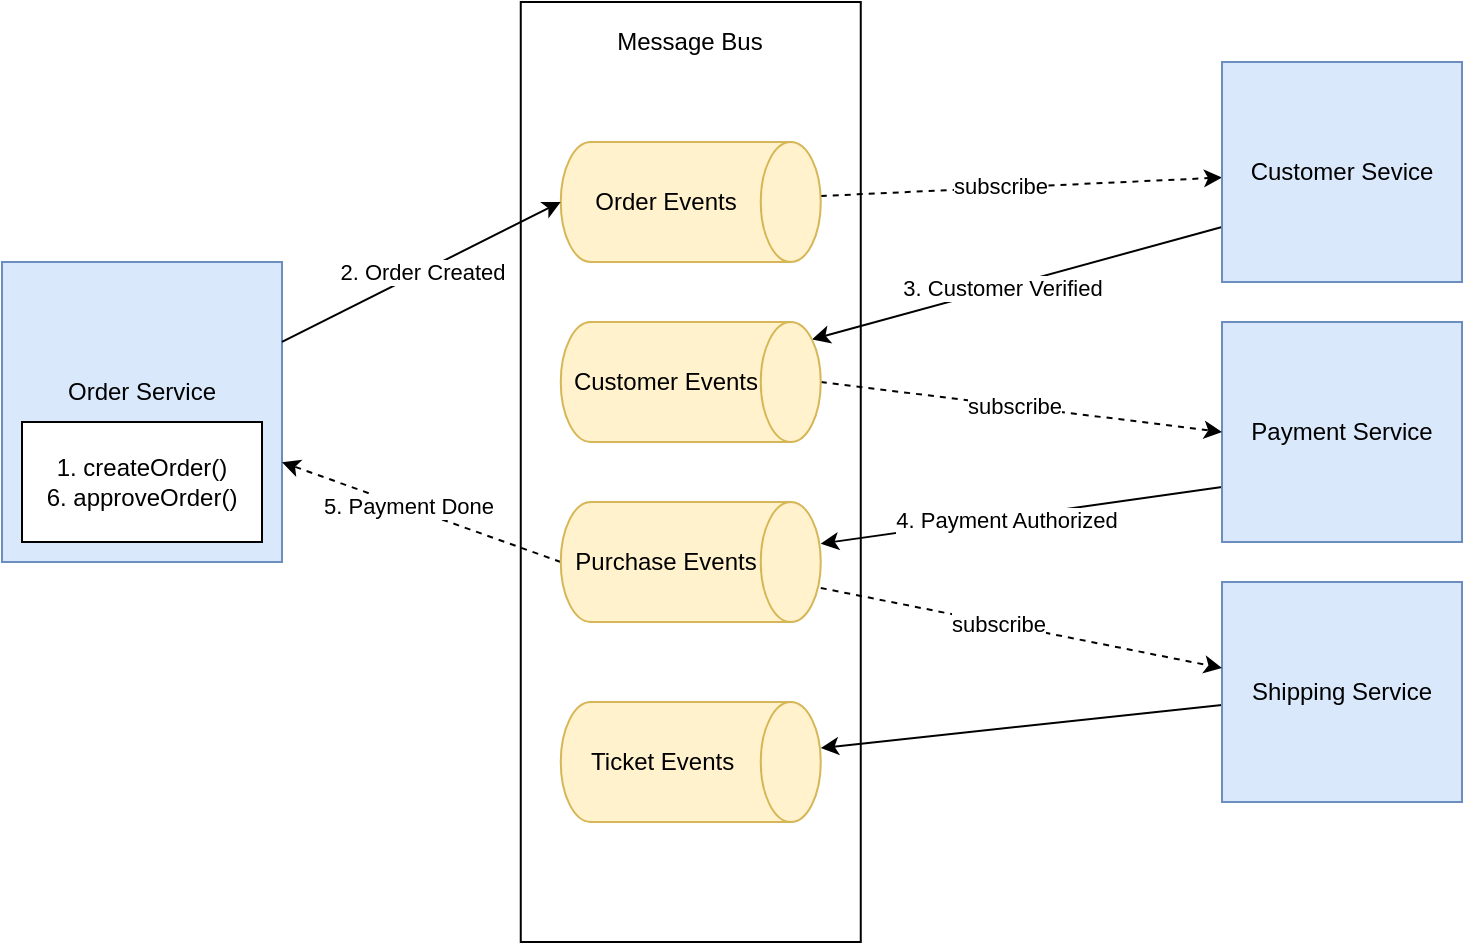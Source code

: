 <mxfile version="13.9.9" type="device"><diagram id="wMg1ZMwhVjLqbQB6cyoE" name="Page-1"><mxGraphModel dx="946" dy="638" grid="1" gridSize="10" guides="1" tooltips="1" connect="1" arrows="1" fold="1" page="1" pageScale="1" pageWidth="827" pageHeight="1169" math="0" shadow="0"><root><mxCell id="0"/><mxCell id="1" parent="0"/><mxCell id="RYMIGq3lLx0vqS0DZG6w-1" value="Order Service" style="rounded=0;whiteSpace=wrap;html=1;fillColor=#dae8fc;strokeColor=#6c8ebf;spacingBottom=21;" parent="1" vertex="1"><mxGeometry x="40" y="180" width="140" height="150" as="geometry"/></mxCell><mxCell id="RYMIGq3lLx0vqS0DZG6w-2" value="" style="rounded=0;whiteSpace=wrap;html=1;" parent="1" vertex="1"><mxGeometry x="299.38" y="50" width="170" height="470" as="geometry"/></mxCell><mxCell id="RYMIGq3lLx0vqS0DZG6w-3" value="Message Bus" style="text;html=1;strokeColor=none;fillColor=none;align=center;verticalAlign=middle;whiteSpace=wrap;rounded=0;" parent="1" vertex="1"><mxGeometry x="319.38" y="60" width="130" height="20" as="geometry"/></mxCell><mxCell id="5hn6xoFrFgEwfFOX9HfN-1" style="rounded=0;orthogonalLoop=1;jettySize=auto;html=1;dashed=1;" parent="1" source="RYMIGq3lLx0vqS0DZG6w-4" target="RYMIGq3lLx0vqS0DZG6w-5" edge="1"><mxGeometry relative="1" as="geometry"/></mxCell><mxCell id="TD_gyx2ZqFo7MXs-ShZr-1" value="subscribe" style="edgeLabel;html=1;align=center;verticalAlign=middle;resizable=0;points=[];" vertex="1" connectable="0" parent="5hn6xoFrFgEwfFOX9HfN-1"><mxGeometry x="-0.106" y="1" relative="1" as="geometry"><mxPoint as="offset"/></mxGeometry></mxCell><mxCell id="RYMIGq3lLx0vqS0DZG6w-4" value="Order Events" style="shape=cylinder3;whiteSpace=wrap;html=1;boundedLbl=1;backgroundOutline=1;size=15;direction=south;fillColor=#fff2cc;strokeColor=#d6b656;" parent="1" vertex="1"><mxGeometry x="319.38" y="120" width="130" height="60" as="geometry"/></mxCell><mxCell id="5hn6xoFrFgEwfFOX9HfN-3" style="edgeStyle=none;rounded=0;orthogonalLoop=1;jettySize=auto;html=1;exitX=0;exitY=0.75;exitDx=0;exitDy=0;entryX=0.145;entryY=0;entryDx=0;entryDy=4.35;entryPerimeter=0;" parent="1" source="RYMIGq3lLx0vqS0DZG6w-5" target="5hn6xoFrFgEwfFOX9HfN-2" edge="1"><mxGeometry relative="1" as="geometry"/></mxCell><mxCell id="5hn6xoFrFgEwfFOX9HfN-16" value="3. Customer Verified" style="edgeLabel;html=1;align=center;verticalAlign=middle;resizable=0;points=[];" parent="5hn6xoFrFgEwfFOX9HfN-3" vertex="1" connectable="0"><mxGeometry x="0.075" relative="1" as="geometry"><mxPoint as="offset"/></mxGeometry></mxCell><mxCell id="RYMIGq3lLx0vqS0DZG6w-5" value="Customer Sevice" style="rounded=0;whiteSpace=wrap;html=1;fillColor=#dae8fc;strokeColor=#6c8ebf;" parent="1" vertex="1"><mxGeometry x="650" y="80" width="120" height="110" as="geometry"/></mxCell><mxCell id="5hn6xoFrFgEwfFOX9HfN-7" style="edgeStyle=none;rounded=0;orthogonalLoop=1;jettySize=auto;html=1;exitX=0;exitY=0.75;exitDx=0;exitDy=0;" parent="1" source="RYMIGq3lLx0vqS0DZG6w-6" target="5hn6xoFrFgEwfFOX9HfN-6" edge="1"><mxGeometry relative="1" as="geometry"/></mxCell><mxCell id="5hn6xoFrFgEwfFOX9HfN-17" value="4. Payment Authorized" style="edgeLabel;html=1;align=center;verticalAlign=middle;resizable=0;points=[];" parent="5hn6xoFrFgEwfFOX9HfN-7" vertex="1" connectable="0"><mxGeometry x="0.079" y="1" relative="1" as="geometry"><mxPoint as="offset"/></mxGeometry></mxCell><mxCell id="RYMIGq3lLx0vqS0DZG6w-6" value="Payment Service" style="rounded=0;whiteSpace=wrap;html=1;fillColor=#dae8fc;strokeColor=#6c8ebf;" parent="1" vertex="1"><mxGeometry x="650" y="210" width="120" height="110" as="geometry"/></mxCell><mxCell id="5hn6xoFrFgEwfFOX9HfN-11" style="edgeStyle=none;rounded=0;orthogonalLoop=1;jettySize=auto;html=1;" parent="1" source="RYMIGq3lLx0vqS0DZG6w-7" target="5hn6xoFrFgEwfFOX9HfN-10" edge="1"><mxGeometry relative="1" as="geometry"/></mxCell><mxCell id="RYMIGq3lLx0vqS0DZG6w-7" value="Shipping Service" style="rounded=0;whiteSpace=wrap;html=1;fillColor=#dae8fc;strokeColor=#6c8ebf;" parent="1" vertex="1"><mxGeometry x="650" y="340" width="120" height="110" as="geometry"/></mxCell><mxCell id="RYMIGq3lLx0vqS0DZG6w-17" value="2. Order Created" style="rounded=0;orthogonalLoop=1;jettySize=auto;html=1;entryX=0.5;entryY=1;entryDx=0;entryDy=0;entryPerimeter=0;" parent="1" source="RYMIGq3lLx0vqS0DZG6w-1" target="RYMIGq3lLx0vqS0DZG6w-4" edge="1"><mxGeometry relative="1" as="geometry"/></mxCell><mxCell id="5hn6xoFrFgEwfFOX9HfN-5" style="edgeStyle=none;rounded=0;orthogonalLoop=1;jettySize=auto;html=1;exitX=0.5;exitY=0;exitDx=0;exitDy=0;exitPerimeter=0;entryX=0;entryY=0.5;entryDx=0;entryDy=0;dashed=1;" parent="1" source="5hn6xoFrFgEwfFOX9HfN-2" target="RYMIGq3lLx0vqS0DZG6w-6" edge="1"><mxGeometry relative="1" as="geometry"/></mxCell><mxCell id="TD_gyx2ZqFo7MXs-ShZr-2" value="subscribe" style="edgeLabel;html=1;align=center;verticalAlign=middle;resizable=0;points=[];" vertex="1" connectable="0" parent="5hn6xoFrFgEwfFOX9HfN-5"><mxGeometry x="-0.037" relative="1" as="geometry"><mxPoint as="offset"/></mxGeometry></mxCell><mxCell id="5hn6xoFrFgEwfFOX9HfN-2" value="Customer Events" style="shape=cylinder3;whiteSpace=wrap;html=1;boundedLbl=1;backgroundOutline=1;size=15;direction=south;fillColor=#fff2cc;strokeColor=#d6b656;" parent="1" vertex="1"><mxGeometry x="319.38" y="210" width="130" height="60" as="geometry"/></mxCell><mxCell id="5hn6xoFrFgEwfFOX9HfN-8" style="edgeStyle=none;rounded=0;orthogonalLoop=1;jettySize=auto;html=1;exitX=0.5;exitY=1;exitDx=0;exitDy=0;exitPerimeter=0;dashed=1;" parent="1" source="5hn6xoFrFgEwfFOX9HfN-6" target="RYMIGq3lLx0vqS0DZG6w-1" edge="1"><mxGeometry relative="1" as="geometry"/></mxCell><mxCell id="5hn6xoFrFgEwfFOX9HfN-18" value="5. Payment Done" style="edgeLabel;html=1;align=center;verticalAlign=middle;resizable=0;points=[];" parent="5hn6xoFrFgEwfFOX9HfN-8" vertex="1" connectable="0"><mxGeometry x="0.098" y="-1" relative="1" as="geometry"><mxPoint as="offset"/></mxGeometry></mxCell><mxCell id="5hn6xoFrFgEwfFOX9HfN-9" style="edgeStyle=none;rounded=0;orthogonalLoop=1;jettySize=auto;html=1;dashed=1;" parent="1" source="5hn6xoFrFgEwfFOX9HfN-6" target="RYMIGq3lLx0vqS0DZG6w-7" edge="1"><mxGeometry relative="1" as="geometry"/></mxCell><mxCell id="TD_gyx2ZqFo7MXs-ShZr-3" value="subscribe" style="edgeLabel;html=1;align=center;verticalAlign=middle;resizable=0;points=[];" vertex="1" connectable="0" parent="5hn6xoFrFgEwfFOX9HfN-9"><mxGeometry x="-0.116" relative="1" as="geometry"><mxPoint as="offset"/></mxGeometry></mxCell><mxCell id="5hn6xoFrFgEwfFOX9HfN-6" value="Purchase Events" style="shape=cylinder3;whiteSpace=wrap;html=1;boundedLbl=1;backgroundOutline=1;size=15;direction=south;fillColor=#fff2cc;strokeColor=#d6b656;" parent="1" vertex="1"><mxGeometry x="319.38" y="300" width="130" height="60" as="geometry"/></mxCell><mxCell id="5hn6xoFrFgEwfFOX9HfN-10" value="Ticket Events&amp;nbsp;" style="shape=cylinder3;whiteSpace=wrap;html=1;boundedLbl=1;backgroundOutline=1;size=15;direction=south;fillColor=#fff2cc;strokeColor=#d6b656;" parent="1" vertex="1"><mxGeometry x="319.38" y="400" width="130" height="60" as="geometry"/></mxCell><mxCell id="5hn6xoFrFgEwfFOX9HfN-13" value="1. createOrder()&lt;br&gt;6. approveOrder()" style="rounded=0;whiteSpace=wrap;html=1;" parent="1" vertex="1"><mxGeometry x="50" y="260" width="120" height="60" as="geometry"/></mxCell></root></mxGraphModel></diagram></mxfile>
